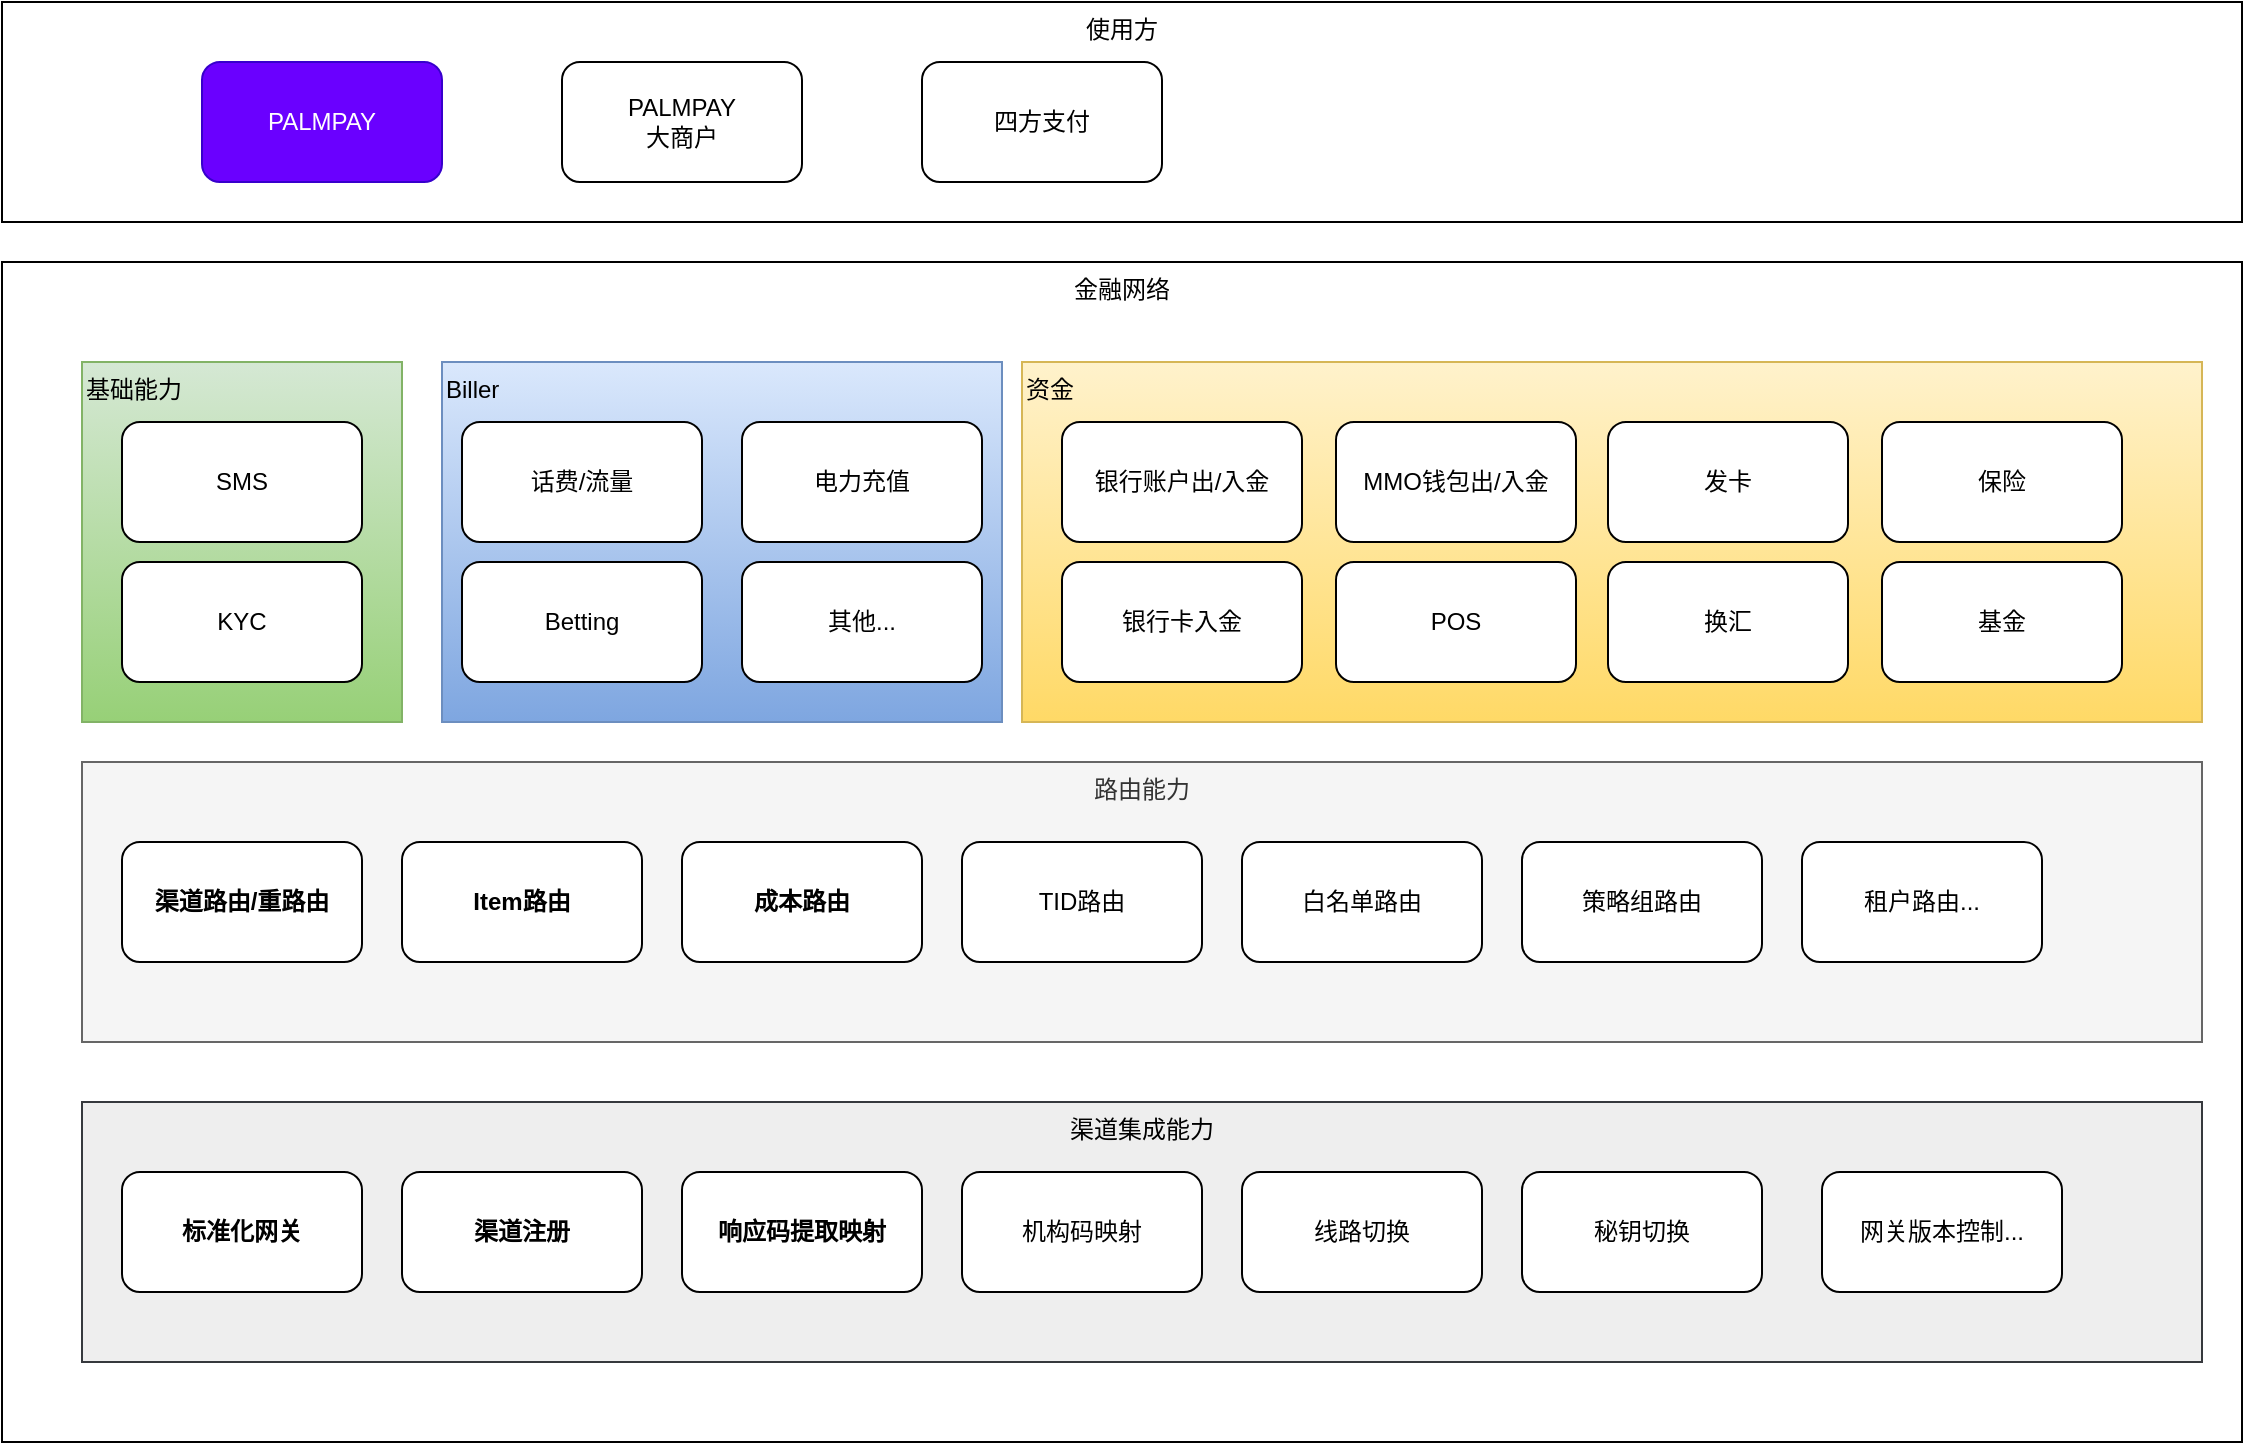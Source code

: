 <mxfile version="23.1.2" type="github">
  <diagram name="Page-1" id="M1yy-GvjyFfZm3IYTepG">
    <mxGraphModel dx="1005" dy="635" grid="1" gridSize="10" guides="1" tooltips="1" connect="1" arrows="1" fold="1" page="1" pageScale="1" pageWidth="827" pageHeight="1169" math="0" shadow="0">
      <root>
        <mxCell id="0" />
        <mxCell id="1" parent="0" />
        <mxCell id="-Y6mkT-v8iXgjHk7GUST-32" value="使用方" style="rounded=0;whiteSpace=wrap;html=1;verticalAlign=top;" vertex="1" parent="1">
          <mxGeometry x="40" y="80" width="1120" height="110" as="geometry" />
        </mxCell>
        <mxCell id="-Y6mkT-v8iXgjHk7GUST-2" value="PALMPAY" style="rounded=1;whiteSpace=wrap;html=1;fillColor=#6a00ff;fontColor=#ffffff;strokeColor=#3700CC;" vertex="1" parent="1">
          <mxGeometry x="140" y="110" width="120" height="60" as="geometry" />
        </mxCell>
        <mxCell id="-Y6mkT-v8iXgjHk7GUST-3" value="PALMPAY&lt;br&gt;大商户" style="rounded=1;whiteSpace=wrap;html=1;" vertex="1" parent="1">
          <mxGeometry x="320" y="110" width="120" height="60" as="geometry" />
        </mxCell>
        <mxCell id="-Y6mkT-v8iXgjHk7GUST-4" value="四方支付" style="rounded=1;whiteSpace=wrap;html=1;" vertex="1" parent="1">
          <mxGeometry x="500" y="110" width="120" height="60" as="geometry" />
        </mxCell>
        <mxCell id="-Y6mkT-v8iXgjHk7GUST-5" value="金融网络" style="rounded=0;whiteSpace=wrap;html=1;verticalAlign=top;align=center;" vertex="1" parent="1">
          <mxGeometry x="40" y="210" width="1120" height="590" as="geometry" />
        </mxCell>
        <mxCell id="-Y6mkT-v8iXgjHk7GUST-6" value="基础能力" style="rounded=0;whiteSpace=wrap;html=1;align=left;verticalAlign=top;fillColor=#d5e8d4;gradientColor=#97d077;strokeColor=#82b366;" vertex="1" parent="1">
          <mxGeometry x="80" y="260" width="160" height="180" as="geometry" />
        </mxCell>
        <mxCell id="-Y6mkT-v8iXgjHk7GUST-7" value="SMS" style="rounded=1;whiteSpace=wrap;html=1;" vertex="1" parent="1">
          <mxGeometry x="100" y="290" width="120" height="60" as="geometry" />
        </mxCell>
        <mxCell id="-Y6mkT-v8iXgjHk7GUST-8" value="KYC" style="rounded=1;whiteSpace=wrap;html=1;" vertex="1" parent="1">
          <mxGeometry x="100" y="360" width="120" height="60" as="geometry" />
        </mxCell>
        <mxCell id="-Y6mkT-v8iXgjHk7GUST-9" value="Biller" style="rounded=0;whiteSpace=wrap;html=1;align=left;verticalAlign=top;fillColor=#dae8fc;gradientColor=#7ea6e0;strokeColor=#6c8ebf;" vertex="1" parent="1">
          <mxGeometry x="260" y="260" width="280" height="180" as="geometry" />
        </mxCell>
        <mxCell id="-Y6mkT-v8iXgjHk7GUST-10" value="资金" style="rounded=0;whiteSpace=wrap;html=1;align=left;verticalAlign=top;fillColor=#fff2cc;gradientColor=#ffd966;strokeColor=#d6b656;" vertex="1" parent="1">
          <mxGeometry x="550" y="260" width="590" height="180" as="geometry" />
        </mxCell>
        <mxCell id="-Y6mkT-v8iXgjHk7GUST-11" value="话费/流量" style="rounded=1;whiteSpace=wrap;html=1;" vertex="1" parent="1">
          <mxGeometry x="270" y="290" width="120" height="60" as="geometry" />
        </mxCell>
        <mxCell id="-Y6mkT-v8iXgjHk7GUST-12" value="Betting" style="rounded=1;whiteSpace=wrap;html=1;" vertex="1" parent="1">
          <mxGeometry x="270" y="360" width="120" height="60" as="geometry" />
        </mxCell>
        <mxCell id="-Y6mkT-v8iXgjHk7GUST-13" value="电力充值" style="rounded=1;whiteSpace=wrap;html=1;" vertex="1" parent="1">
          <mxGeometry x="410" y="290" width="120" height="60" as="geometry" />
        </mxCell>
        <mxCell id="-Y6mkT-v8iXgjHk7GUST-14" value="其他..." style="rounded=1;whiteSpace=wrap;html=1;" vertex="1" parent="1">
          <mxGeometry x="410" y="360" width="120" height="60" as="geometry" />
        </mxCell>
        <mxCell id="-Y6mkT-v8iXgjHk7GUST-15" value="银行账户出/入金" style="rounded=1;whiteSpace=wrap;html=1;" vertex="1" parent="1">
          <mxGeometry x="570" y="290" width="120" height="60" as="geometry" />
        </mxCell>
        <mxCell id="-Y6mkT-v8iXgjHk7GUST-16" value="银行卡入金" style="rounded=1;whiteSpace=wrap;html=1;" vertex="1" parent="1">
          <mxGeometry x="570" y="360" width="120" height="60" as="geometry" />
        </mxCell>
        <mxCell id="-Y6mkT-v8iXgjHk7GUST-17" value="MMO钱包出/入金" style="rounded=1;whiteSpace=wrap;html=1;" vertex="1" parent="1">
          <mxGeometry x="707" y="290" width="120" height="60" as="geometry" />
        </mxCell>
        <mxCell id="-Y6mkT-v8iXgjHk7GUST-18" value="POS" style="rounded=1;whiteSpace=wrap;html=1;" vertex="1" parent="1">
          <mxGeometry x="707" y="360" width="120" height="60" as="geometry" />
        </mxCell>
        <mxCell id="-Y6mkT-v8iXgjHk7GUST-19" value="发卡" style="rounded=1;whiteSpace=wrap;html=1;" vertex="1" parent="1">
          <mxGeometry x="843" y="290" width="120" height="60" as="geometry" />
        </mxCell>
        <mxCell id="-Y6mkT-v8iXgjHk7GUST-20" value="换汇" style="rounded=1;whiteSpace=wrap;html=1;" vertex="1" parent="1">
          <mxGeometry x="843" y="360" width="120" height="60" as="geometry" />
        </mxCell>
        <mxCell id="-Y6mkT-v8iXgjHk7GUST-21" value="保险" style="rounded=1;whiteSpace=wrap;html=1;" vertex="1" parent="1">
          <mxGeometry x="980" y="290" width="120" height="60" as="geometry" />
        </mxCell>
        <mxCell id="-Y6mkT-v8iXgjHk7GUST-22" value="基金" style="rounded=1;whiteSpace=wrap;html=1;" vertex="1" parent="1">
          <mxGeometry x="980" y="360" width="120" height="60" as="geometry" />
        </mxCell>
        <mxCell id="-Y6mkT-v8iXgjHk7GUST-33" value="路由能力" style="rounded=0;whiteSpace=wrap;html=1;verticalAlign=top;fillColor=#f5f5f5;strokeColor=#666666;fontColor=#333333;" vertex="1" parent="1">
          <mxGeometry x="80" y="460" width="1060" height="140" as="geometry" />
        </mxCell>
        <mxCell id="-Y6mkT-v8iXgjHk7GUST-34" value="渠道路由/重路由" style="rounded=1;whiteSpace=wrap;html=1;fontStyle=1" vertex="1" parent="1">
          <mxGeometry x="100" y="500" width="120" height="60" as="geometry" />
        </mxCell>
        <mxCell id="-Y6mkT-v8iXgjHk7GUST-35" value="Item路由" style="rounded=1;whiteSpace=wrap;html=1;fontStyle=1" vertex="1" parent="1">
          <mxGeometry x="240" y="500" width="120" height="60" as="geometry" />
        </mxCell>
        <mxCell id="-Y6mkT-v8iXgjHk7GUST-36" value="成本路由" style="rounded=1;whiteSpace=wrap;html=1;fontStyle=1" vertex="1" parent="1">
          <mxGeometry x="380" y="500" width="120" height="60" as="geometry" />
        </mxCell>
        <mxCell id="-Y6mkT-v8iXgjHk7GUST-37" value="TID路由" style="rounded=1;whiteSpace=wrap;html=1;" vertex="1" parent="1">
          <mxGeometry x="520" y="500" width="120" height="60" as="geometry" />
        </mxCell>
        <mxCell id="-Y6mkT-v8iXgjHk7GUST-38" value="白名单路由" style="rounded=1;whiteSpace=wrap;html=1;" vertex="1" parent="1">
          <mxGeometry x="660" y="500" width="120" height="60" as="geometry" />
        </mxCell>
        <mxCell id="-Y6mkT-v8iXgjHk7GUST-39" value="策略组路由" style="rounded=1;whiteSpace=wrap;html=1;" vertex="1" parent="1">
          <mxGeometry x="800" y="500" width="120" height="60" as="geometry" />
        </mxCell>
        <mxCell id="-Y6mkT-v8iXgjHk7GUST-40" value="租户路由..." style="rounded=1;whiteSpace=wrap;html=1;" vertex="1" parent="1">
          <mxGeometry x="940" y="500" width="120" height="60" as="geometry" />
        </mxCell>
        <mxCell id="-Y6mkT-v8iXgjHk7GUST-41" value="渠道集成能力" style="rounded=0;whiteSpace=wrap;html=1;align=center;verticalAlign=top;fillColor=#eeeeee;strokeColor=#36393d;" vertex="1" parent="1">
          <mxGeometry x="80" y="630" width="1060" height="130" as="geometry" />
        </mxCell>
        <mxCell id="-Y6mkT-v8iXgjHk7GUST-42" value="标准化网关" style="rounded=1;whiteSpace=wrap;html=1;fontStyle=1" vertex="1" parent="1">
          <mxGeometry x="100" y="665" width="120" height="60" as="geometry" />
        </mxCell>
        <mxCell id="-Y6mkT-v8iXgjHk7GUST-43" value="渠道注册" style="rounded=1;whiteSpace=wrap;html=1;fontStyle=1" vertex="1" parent="1">
          <mxGeometry x="240" y="665" width="120" height="60" as="geometry" />
        </mxCell>
        <mxCell id="-Y6mkT-v8iXgjHk7GUST-44" value="响应码提取映射" style="rounded=1;whiteSpace=wrap;html=1;fontStyle=1" vertex="1" parent="1">
          <mxGeometry x="380" y="665" width="120" height="60" as="geometry" />
        </mxCell>
        <mxCell id="-Y6mkT-v8iXgjHk7GUST-45" value="机构码映射" style="rounded=1;whiteSpace=wrap;html=1;" vertex="1" parent="1">
          <mxGeometry x="520" y="665" width="120" height="60" as="geometry" />
        </mxCell>
        <mxCell id="-Y6mkT-v8iXgjHk7GUST-46" value="线路切换" style="rounded=1;whiteSpace=wrap;html=1;" vertex="1" parent="1">
          <mxGeometry x="660" y="665" width="120" height="60" as="geometry" />
        </mxCell>
        <mxCell id="-Y6mkT-v8iXgjHk7GUST-47" value="秘钥切换" style="rounded=1;whiteSpace=wrap;html=1;" vertex="1" parent="1">
          <mxGeometry x="800" y="665" width="120" height="60" as="geometry" />
        </mxCell>
        <mxCell id="-Y6mkT-v8iXgjHk7GUST-48" value="网关版本控制..." style="rounded=1;whiteSpace=wrap;html=1;" vertex="1" parent="1">
          <mxGeometry x="950" y="665" width="120" height="60" as="geometry" />
        </mxCell>
      </root>
    </mxGraphModel>
  </diagram>
</mxfile>
